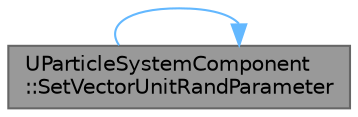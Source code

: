 digraph "UParticleSystemComponent::SetVectorUnitRandParameter"
{
 // INTERACTIVE_SVG=YES
 // LATEX_PDF_SIZE
  bgcolor="transparent";
  edge [fontname=Helvetica,fontsize=10,labelfontname=Helvetica,labelfontsize=10];
  node [fontname=Helvetica,fontsize=10,shape=box,height=0.2,width=0.4];
  rankdir="RL";
  Node1 [id="Node000001",label="UParticleSystemComponent\l::SetVectorUnitRandParameter",height=0.2,width=0.4,color="gray40", fillcolor="grey60", style="filled", fontcolor="black",tooltip="Set a named random unit vector instance parameter on this ParticleSystemComponent."];
  Node1 -> Node1 [id="edge1_Node000001_Node000001",dir="back",color="steelblue1",style="solid",tooltip=" "];
}
